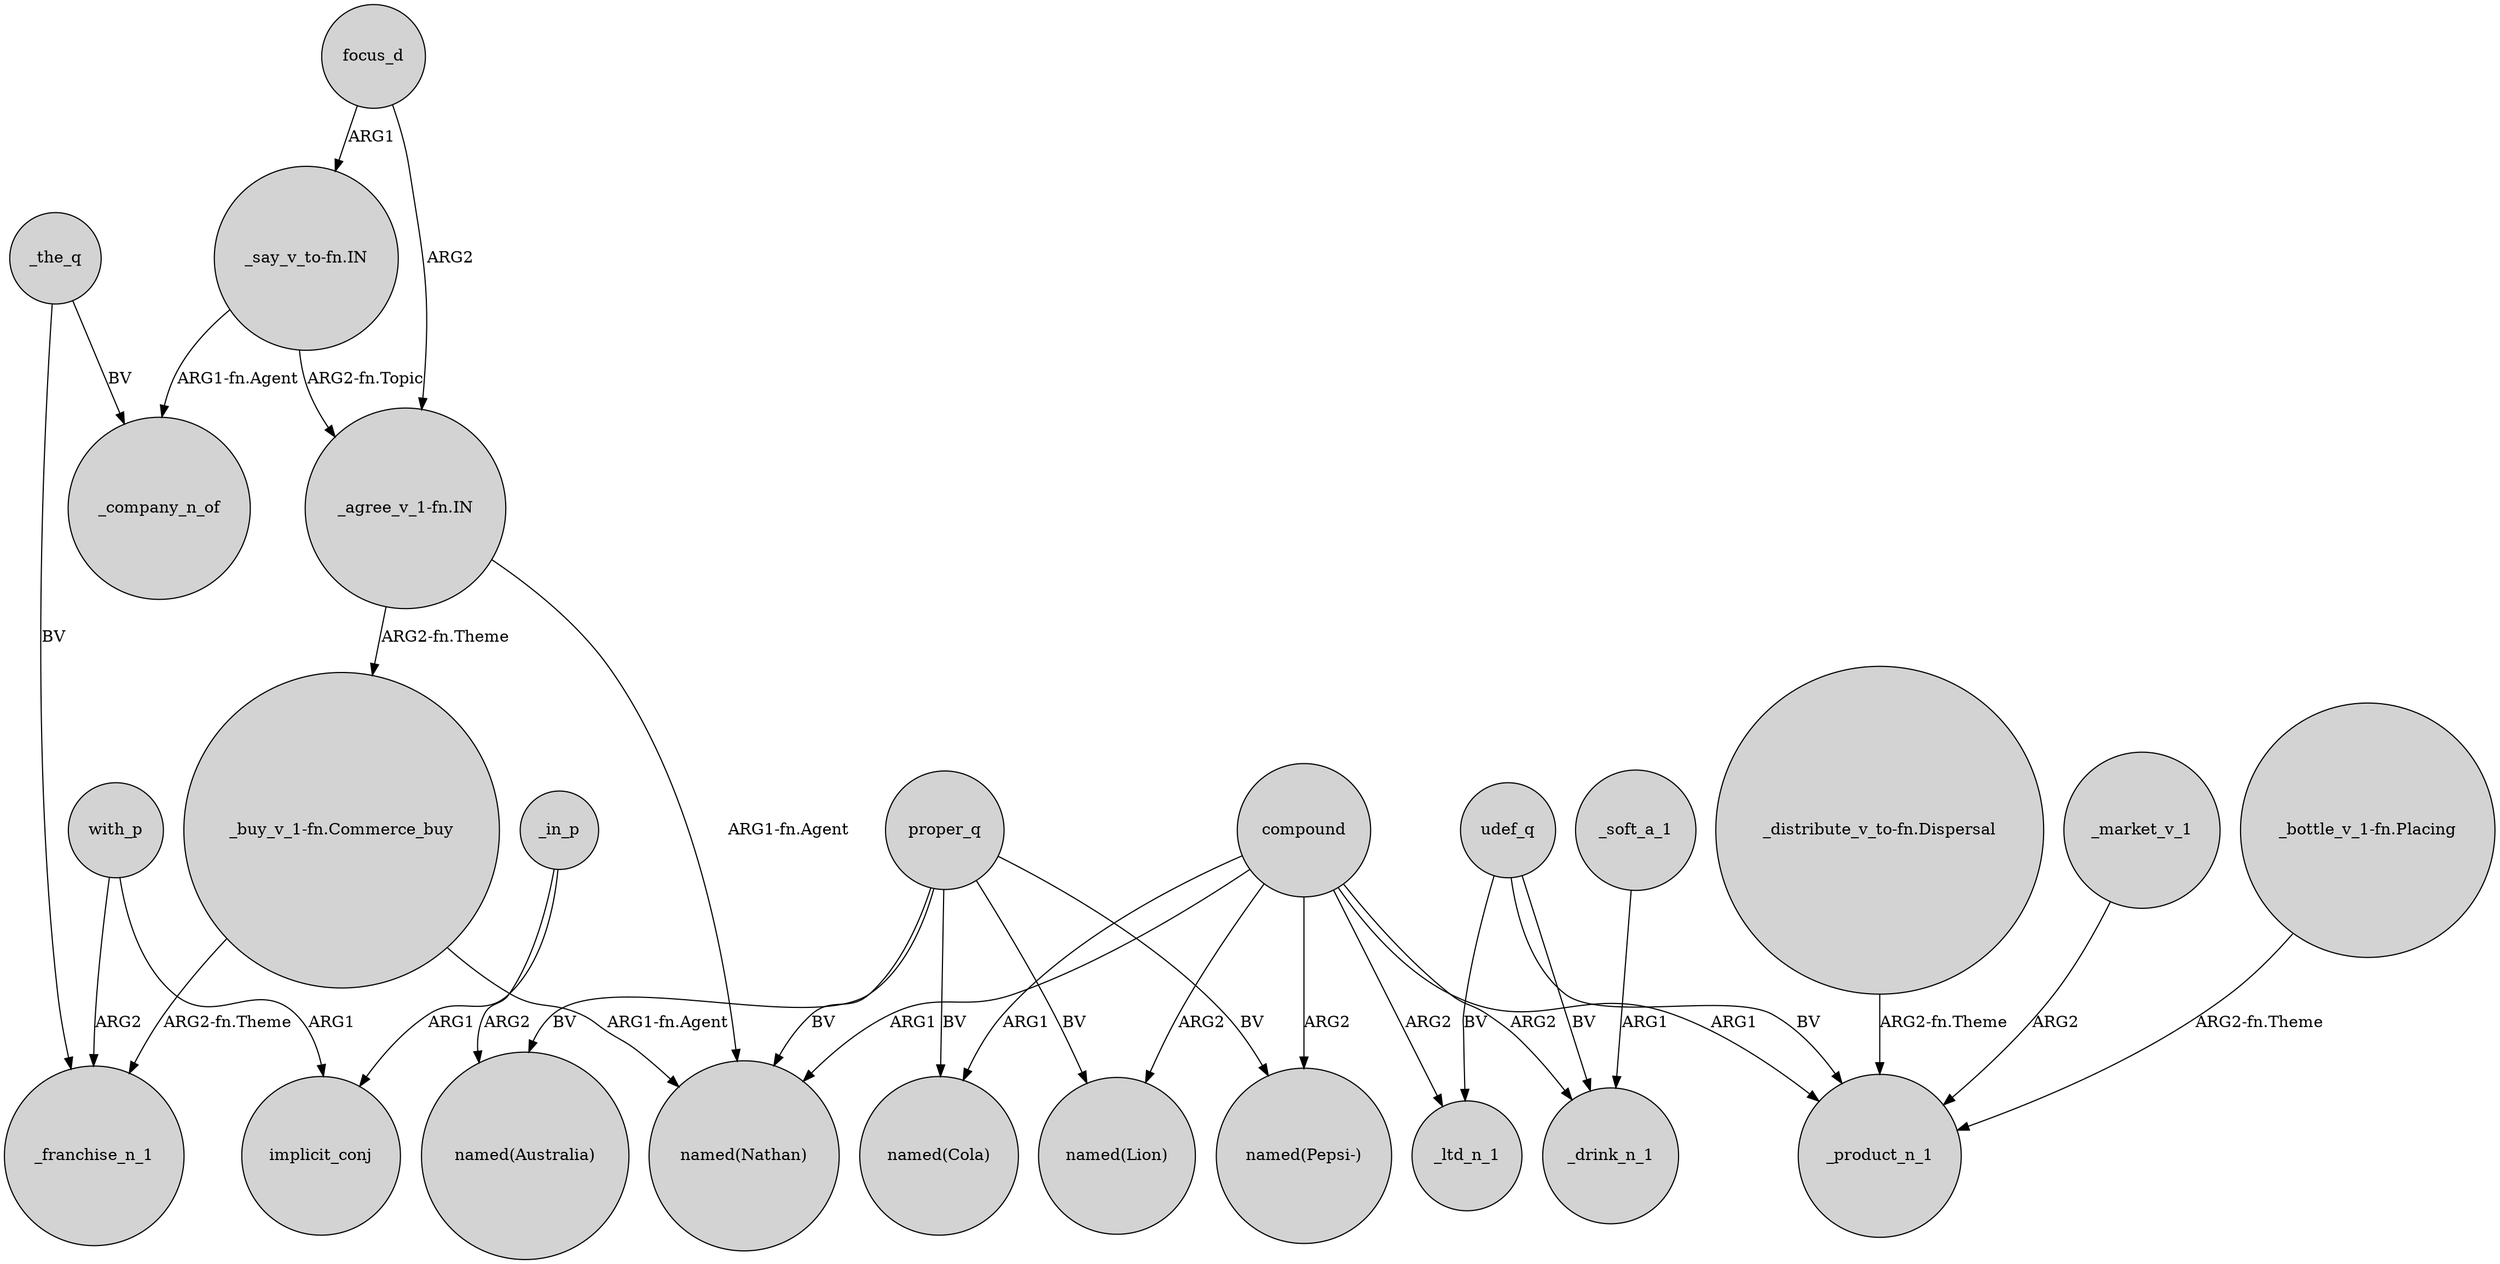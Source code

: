 digraph {
	node [shape=circle style=filled]
	compound -> "named(Pepsi-)" [label=ARG2]
	udef_q -> _drink_n_1 [label=BV]
	"_agree_v_1-fn.IN" -> "_buy_v_1-fn.Commerce_buy" [label="ARG2-fn.Theme"]
	compound -> _product_n_1 [label=ARG1]
	compound -> _drink_n_1 [label=ARG2]
	_in_p -> "named(Australia)" [label=ARG2]
	_soft_a_1 -> _drink_n_1 [label=ARG1]
	_in_p -> implicit_conj [label=ARG1]
	"_say_v_to-fn.IN" -> "_agree_v_1-fn.IN" [label="ARG2-fn.Topic"]
	"_distribute_v_to-fn.Dispersal" -> _product_n_1 [label="ARG2-fn.Theme"]
	focus_d -> "_say_v_to-fn.IN" [label=ARG1]
	_the_q -> _company_n_of [label=BV]
	focus_d -> "_agree_v_1-fn.IN" [label=ARG2]
	with_p -> implicit_conj [label=ARG1]
	proper_q -> "named(Lion)" [label=BV]
	proper_q -> "named(Nathan)" [label=BV]
	_market_v_1 -> _product_n_1 [label=ARG2]
	proper_q -> "named(Pepsi-)" [label=BV]
	compound -> "named(Nathan)" [label=ARG1]
	proper_q -> "named(Cola)" [label=BV]
	compound -> "named(Cola)" [label=ARG1]
	with_p -> _franchise_n_1 [label=ARG2]
	_the_q -> _franchise_n_1 [label=BV]
	proper_q -> "named(Australia)" [label=BV]
	"_bottle_v_1-fn.Placing" -> _product_n_1 [label="ARG2-fn.Theme"]
	compound -> _ltd_n_1 [label=ARG2]
	"_say_v_to-fn.IN" -> _company_n_of [label="ARG1-fn.Agent"]
	udef_q -> _product_n_1 [label=BV]
	"_buy_v_1-fn.Commerce_buy" -> "named(Nathan)" [label="ARG1-fn.Agent"]
	udef_q -> _ltd_n_1 [label=BV]
	compound -> "named(Lion)" [label=ARG2]
	"_buy_v_1-fn.Commerce_buy" -> _franchise_n_1 [label="ARG2-fn.Theme"]
	"_agree_v_1-fn.IN" -> "named(Nathan)" [label="ARG1-fn.Agent"]
}
